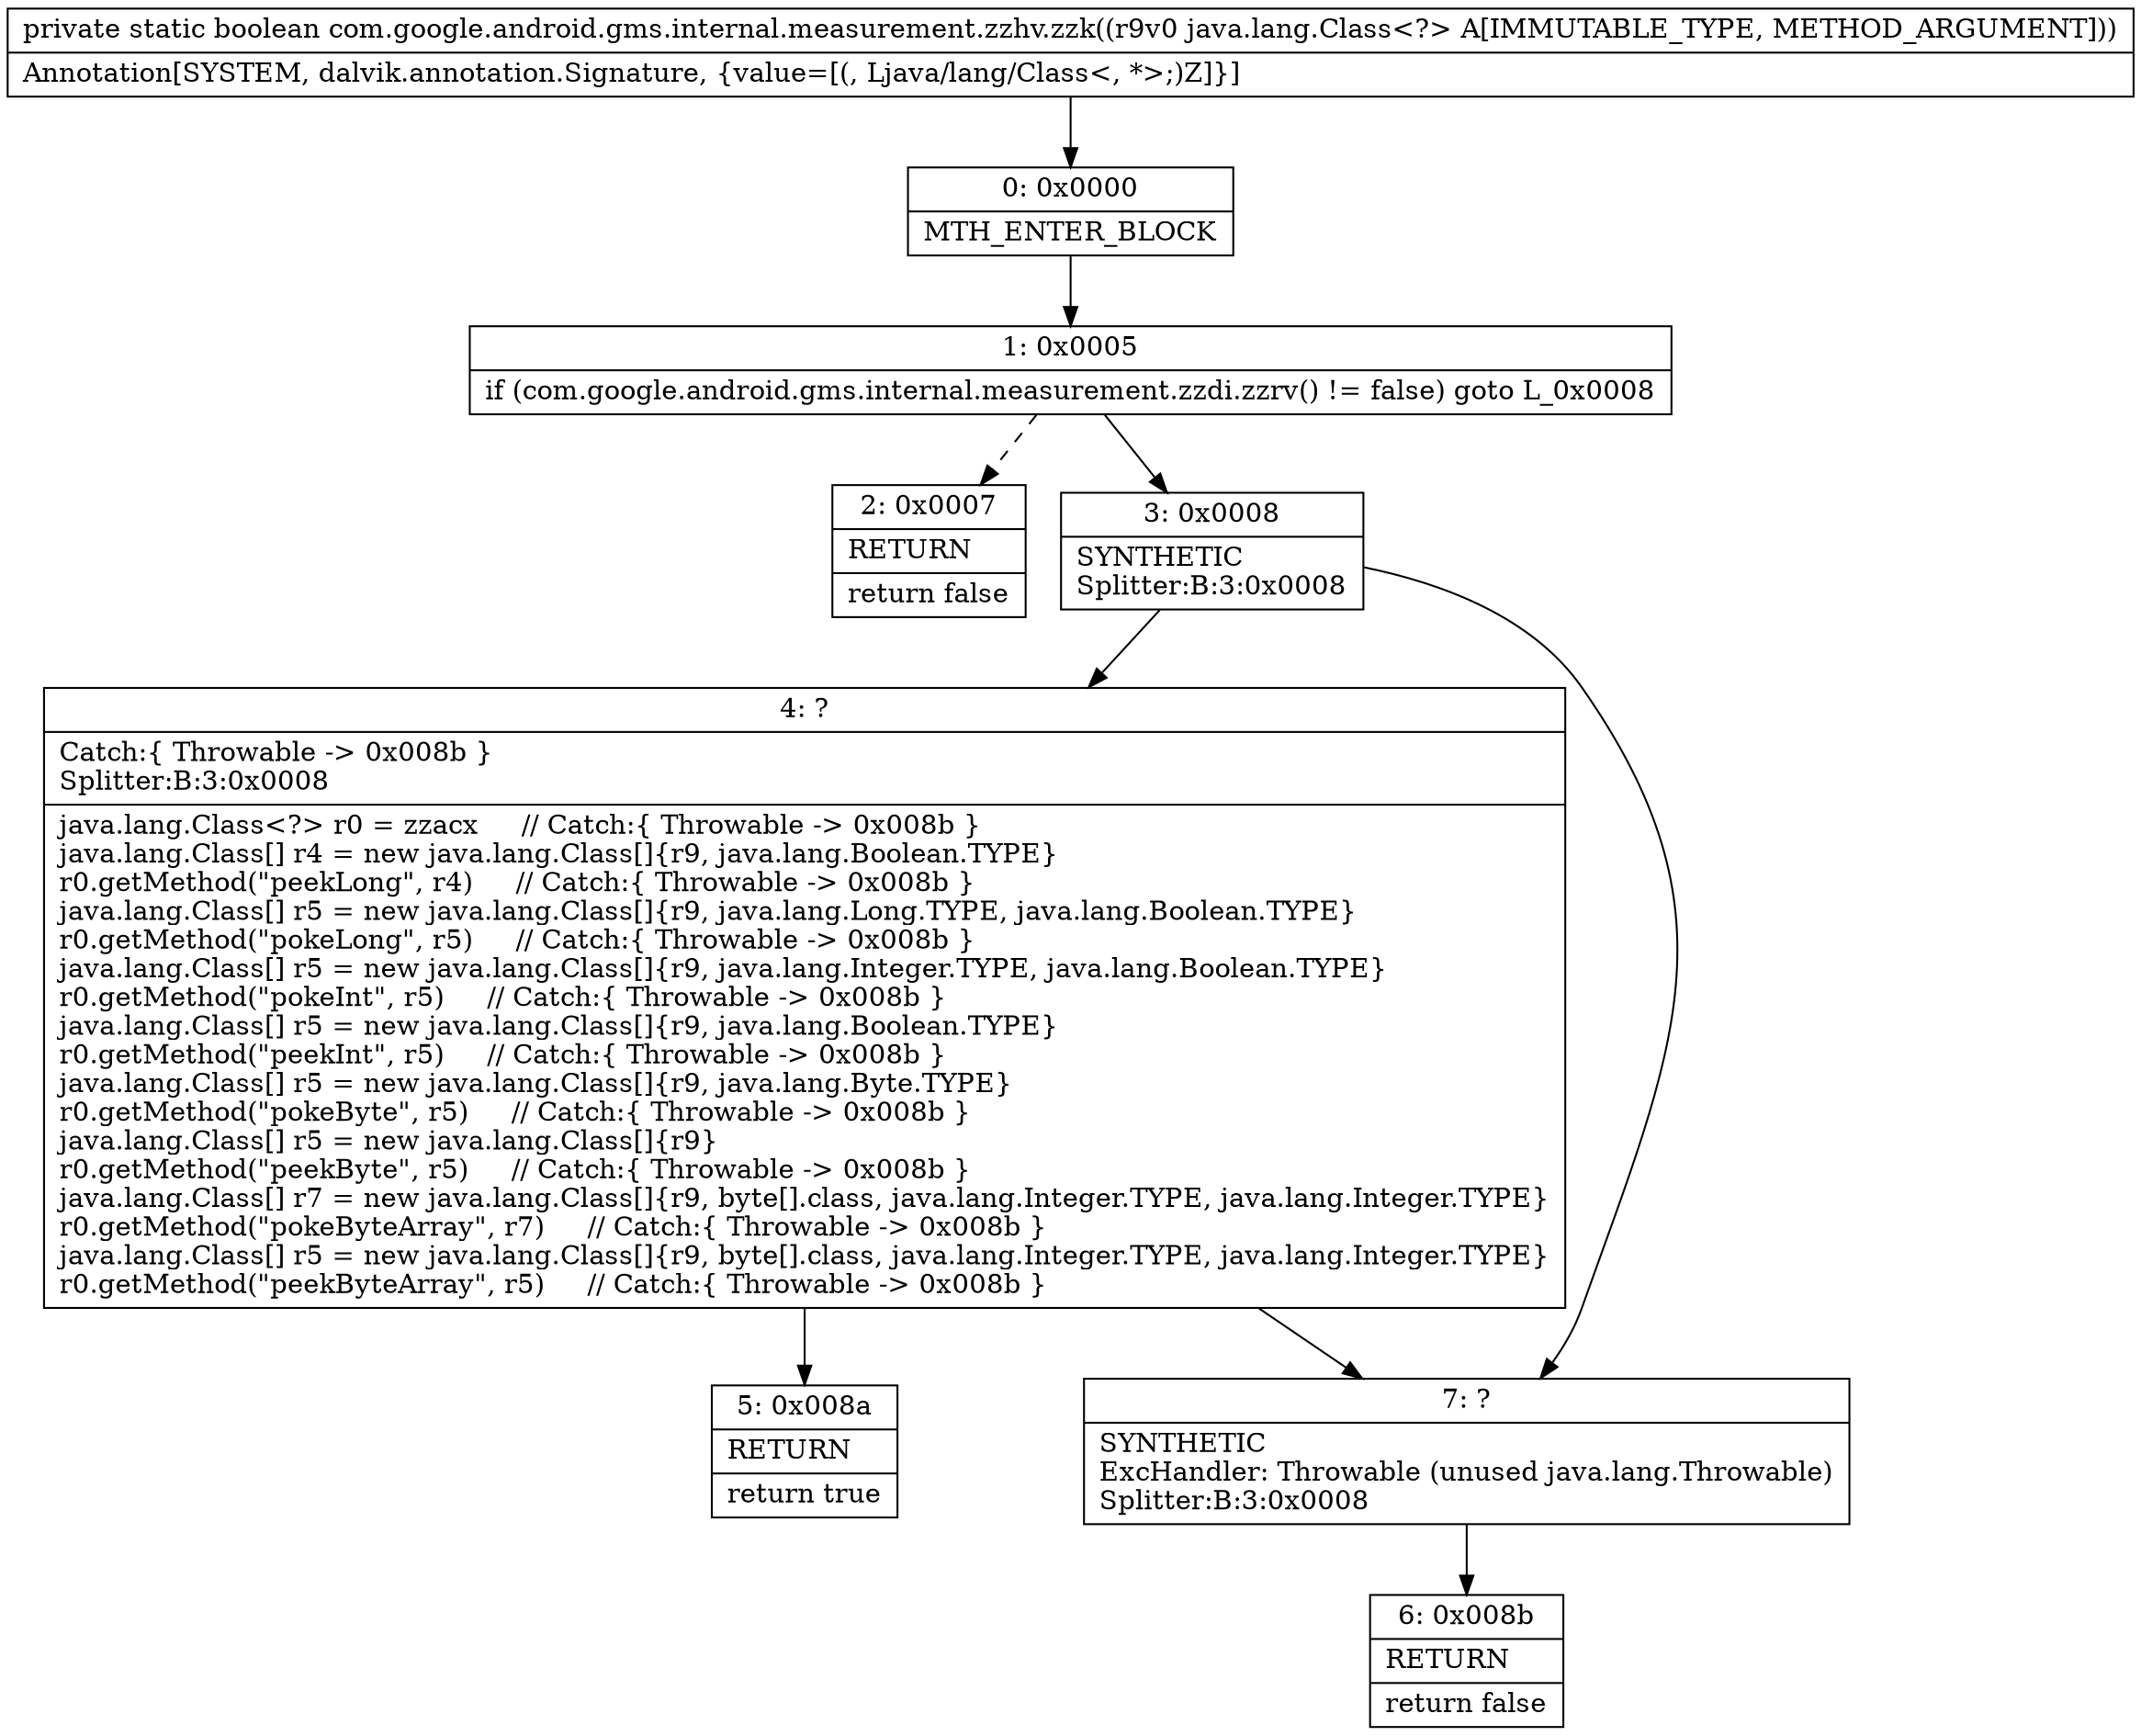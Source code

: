 digraph "CFG forcom.google.android.gms.internal.measurement.zzhv.zzk(Ljava\/lang\/Class;)Z" {
Node_0 [shape=record,label="{0\:\ 0x0000|MTH_ENTER_BLOCK\l}"];
Node_1 [shape=record,label="{1\:\ 0x0005|if (com.google.android.gms.internal.measurement.zzdi.zzrv() != false) goto L_0x0008\l}"];
Node_2 [shape=record,label="{2\:\ 0x0007|RETURN\l|return false\l}"];
Node_3 [shape=record,label="{3\:\ 0x0008|SYNTHETIC\lSplitter:B:3:0x0008\l}"];
Node_4 [shape=record,label="{4\:\ ?|Catch:\{ Throwable \-\> 0x008b \}\lSplitter:B:3:0x0008\l|java.lang.Class\<?\> r0 = zzacx     \/\/ Catch:\{ Throwable \-\> 0x008b \}\ljava.lang.Class[] r4 = new java.lang.Class[]\{r9, java.lang.Boolean.TYPE\}\lr0.getMethod(\"peekLong\", r4)     \/\/ Catch:\{ Throwable \-\> 0x008b \}\ljava.lang.Class[] r5 = new java.lang.Class[]\{r9, java.lang.Long.TYPE, java.lang.Boolean.TYPE\}\lr0.getMethod(\"pokeLong\", r5)     \/\/ Catch:\{ Throwable \-\> 0x008b \}\ljava.lang.Class[] r5 = new java.lang.Class[]\{r9, java.lang.Integer.TYPE, java.lang.Boolean.TYPE\}\lr0.getMethod(\"pokeInt\", r5)     \/\/ Catch:\{ Throwable \-\> 0x008b \}\ljava.lang.Class[] r5 = new java.lang.Class[]\{r9, java.lang.Boolean.TYPE\}\lr0.getMethod(\"peekInt\", r5)     \/\/ Catch:\{ Throwable \-\> 0x008b \}\ljava.lang.Class[] r5 = new java.lang.Class[]\{r9, java.lang.Byte.TYPE\}\lr0.getMethod(\"pokeByte\", r5)     \/\/ Catch:\{ Throwable \-\> 0x008b \}\ljava.lang.Class[] r5 = new java.lang.Class[]\{r9\}\lr0.getMethod(\"peekByte\", r5)     \/\/ Catch:\{ Throwable \-\> 0x008b \}\ljava.lang.Class[] r7 = new java.lang.Class[]\{r9, byte[].class, java.lang.Integer.TYPE, java.lang.Integer.TYPE\}\lr0.getMethod(\"pokeByteArray\", r7)     \/\/ Catch:\{ Throwable \-\> 0x008b \}\ljava.lang.Class[] r5 = new java.lang.Class[]\{r9, byte[].class, java.lang.Integer.TYPE, java.lang.Integer.TYPE\}\lr0.getMethod(\"peekByteArray\", r5)     \/\/ Catch:\{ Throwable \-\> 0x008b \}\l}"];
Node_5 [shape=record,label="{5\:\ 0x008a|RETURN\l|return true\l}"];
Node_6 [shape=record,label="{6\:\ 0x008b|RETURN\l|return false\l}"];
Node_7 [shape=record,label="{7\:\ ?|SYNTHETIC\lExcHandler: Throwable (unused java.lang.Throwable)\lSplitter:B:3:0x0008\l}"];
MethodNode[shape=record,label="{private static boolean com.google.android.gms.internal.measurement.zzhv.zzk((r9v0 java.lang.Class\<?\> A[IMMUTABLE_TYPE, METHOD_ARGUMENT]))  | Annotation[SYSTEM, dalvik.annotation.Signature, \{value=[(, Ljava\/lang\/Class\<, *\>;)Z]\}]\l}"];
MethodNode -> Node_0;
Node_0 -> Node_1;
Node_1 -> Node_2[style=dashed];
Node_1 -> Node_3;
Node_3 -> Node_4;
Node_3 -> Node_7;
Node_4 -> Node_5;
Node_4 -> Node_7;
Node_7 -> Node_6;
}

